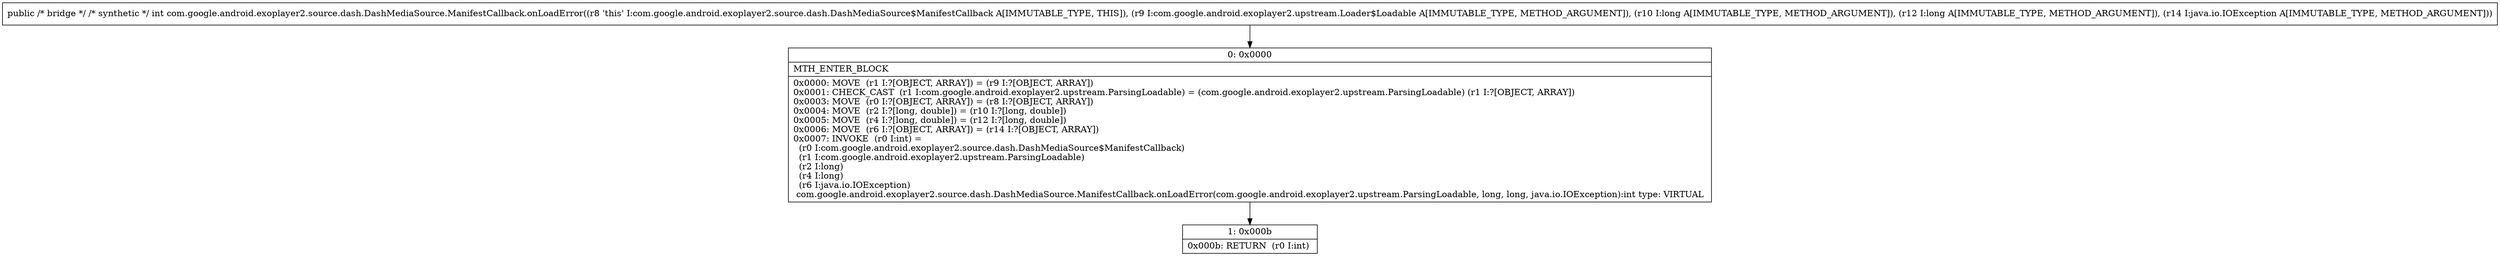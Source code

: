 digraph "CFG forcom.google.android.exoplayer2.source.dash.DashMediaSource.ManifestCallback.onLoadError(Lcom\/google\/android\/exoplayer2\/upstream\/Loader$Loadable;JJLjava\/io\/IOException;)I" {
Node_0 [shape=record,label="{0\:\ 0x0000|MTH_ENTER_BLOCK\l|0x0000: MOVE  (r1 I:?[OBJECT, ARRAY]) = (r9 I:?[OBJECT, ARRAY]) \l0x0001: CHECK_CAST  (r1 I:com.google.android.exoplayer2.upstream.ParsingLoadable) = (com.google.android.exoplayer2.upstream.ParsingLoadable) (r1 I:?[OBJECT, ARRAY]) \l0x0003: MOVE  (r0 I:?[OBJECT, ARRAY]) = (r8 I:?[OBJECT, ARRAY]) \l0x0004: MOVE  (r2 I:?[long, double]) = (r10 I:?[long, double]) \l0x0005: MOVE  (r4 I:?[long, double]) = (r12 I:?[long, double]) \l0x0006: MOVE  (r6 I:?[OBJECT, ARRAY]) = (r14 I:?[OBJECT, ARRAY]) \l0x0007: INVOKE  (r0 I:int) = \l  (r0 I:com.google.android.exoplayer2.source.dash.DashMediaSource$ManifestCallback)\l  (r1 I:com.google.android.exoplayer2.upstream.ParsingLoadable)\l  (r2 I:long)\l  (r4 I:long)\l  (r6 I:java.io.IOException)\l com.google.android.exoplayer2.source.dash.DashMediaSource.ManifestCallback.onLoadError(com.google.android.exoplayer2.upstream.ParsingLoadable, long, long, java.io.IOException):int type: VIRTUAL \l}"];
Node_1 [shape=record,label="{1\:\ 0x000b|0x000b: RETURN  (r0 I:int) \l}"];
MethodNode[shape=record,label="{public \/* bridge *\/ \/* synthetic *\/ int com.google.android.exoplayer2.source.dash.DashMediaSource.ManifestCallback.onLoadError((r8 'this' I:com.google.android.exoplayer2.source.dash.DashMediaSource$ManifestCallback A[IMMUTABLE_TYPE, THIS]), (r9 I:com.google.android.exoplayer2.upstream.Loader$Loadable A[IMMUTABLE_TYPE, METHOD_ARGUMENT]), (r10 I:long A[IMMUTABLE_TYPE, METHOD_ARGUMENT]), (r12 I:long A[IMMUTABLE_TYPE, METHOD_ARGUMENT]), (r14 I:java.io.IOException A[IMMUTABLE_TYPE, METHOD_ARGUMENT])) }"];
MethodNode -> Node_0;
Node_0 -> Node_1;
}


